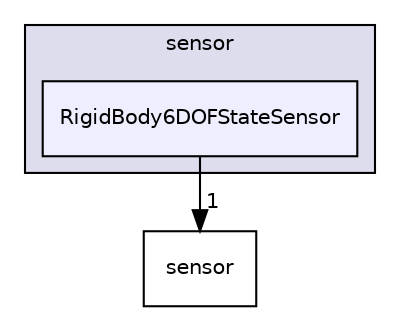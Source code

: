 digraph "/root/scrimmage/scrimmage/include/scrimmage/plugins/sensor/RigidBody6DOFStateSensor" {
  compound=true
  node [ fontsize="10", fontname="Helvetica"];
  edge [ labelfontsize="10", labelfontname="Helvetica"];
  subgraph clusterdir_000479e1305f0edebbccb6008dd63eeb {
    graph [ bgcolor="#ddddee", pencolor="black", label="sensor" fontname="Helvetica", fontsize="10", URL="dir_000479e1305f0edebbccb6008dd63eeb.html"]
  dir_63a2136c8f9096bb62de1f8a0e3f3822 [shape=box, label="RigidBody6DOFStateSensor", style="filled", fillcolor="#eeeeff", pencolor="black", URL="dir_63a2136c8f9096bb62de1f8a0e3f3822.html"];
  }
  dir_e87096b61398b9a30229e95697b76c91 [shape=box label="sensor" URL="dir_e87096b61398b9a30229e95697b76c91.html"];
  dir_63a2136c8f9096bb62de1f8a0e3f3822->dir_e87096b61398b9a30229e95697b76c91 [headlabel="1", labeldistance=1.5 headhref="dir_000140_000150.html"];
}
